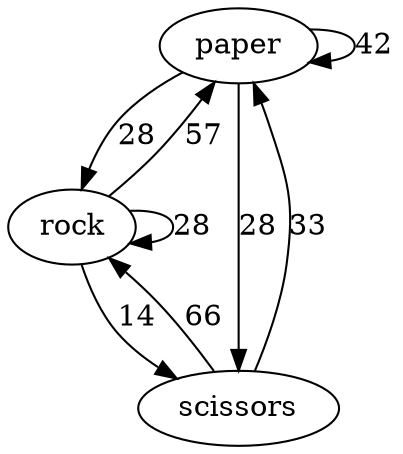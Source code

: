 
digraph markov_chain{
paper [label="paper"]
rock [label="rock"]
scissors [label="scissors"]
paper -> scissors [label="28"]
paper -> paper [label="42"]
paper -> rock [label="28"]
rock -> paper [label="57"]
rock -> rock [label="28"]
rock -> scissors [label="14"]
scissors -> rock [label="66"]
scissors -> paper [label="33"]
}
